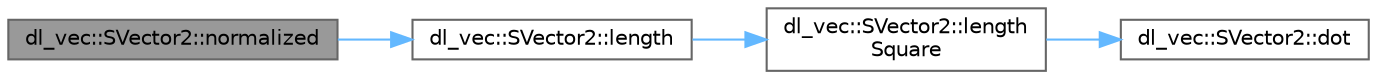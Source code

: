 digraph "dl_vec::SVector2::normalized"
{
 // LATEX_PDF_SIZE
  bgcolor="transparent";
  edge [fontname=Helvetica,fontsize=10,labelfontname=Helvetica,labelfontsize=10];
  node [fontname=Helvetica,fontsize=10,shape=box,height=0.2,width=0.4];
  rankdir="LR";
  Node1 [id="Node000001",label="dl_vec::SVector2::normalized",height=0.2,width=0.4,color="gray40", fillcolor="grey60", style="filled", fontcolor="black",tooltip="このベクトルを正規化したベクトルを返す"];
  Node1 -> Node2 [id="edge1_Node000001_Node000002",color="steelblue1",style="solid",tooltip=" "];
  Node2 [id="Node000002",label="dl_vec::SVector2::length",height=0.2,width=0.4,color="grey40", fillcolor="white", style="filled",URL="$structdl__vec_1_1_s_vector2.html#ab72c9ccc774276e2c24dee7a7174a867",tooltip="このベクトルの長さを返す"];
  Node2 -> Node3 [id="edge2_Node000002_Node000003",color="steelblue1",style="solid",tooltip=" "];
  Node3 [id="Node000003",label="dl_vec::SVector2::length\lSquare",height=0.2,width=0.4,color="grey40", fillcolor="white", style="filled",URL="$structdl__vec_1_1_s_vector2.html#a0ae9aed0d5f24a33178262e127c628e8",tooltip="このベクトルの長さの2乗を返す"];
  Node3 -> Node4 [id="edge3_Node000003_Node000004",color="steelblue1",style="solid",tooltip=" "];
  Node4 [id="Node000004",label="dl_vec::SVector2::dot",height=0.2,width=0.4,color="grey40", fillcolor="white", style="filled",URL="$structdl__vec_1_1_s_vector2.html#ae3429e7a27efd0c1ad05f1a23f25d749",tooltip="このベクトルとotherの内積を返す"];
}
